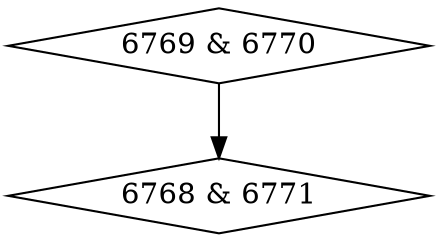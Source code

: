 digraph {
0 [label = "6768 & 6771", shape = diamond];
1 [label = "6769 & 6770", shape = diamond];
1->0;
}

